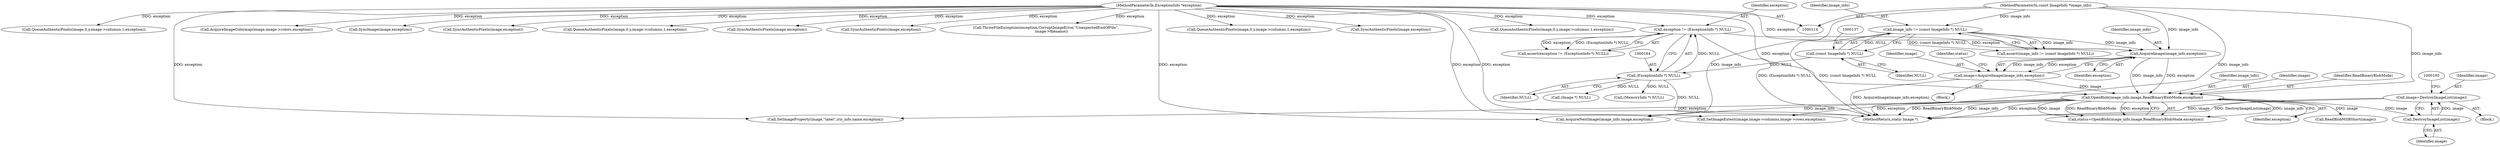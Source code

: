 digraph "0_ImageMagick_7afcf9f71043df15508e46f079387bd4689a738d@pointer" {
"1000189" [label="(Call,image=DestroyImageList(image))"];
"1000191" [label="(Call,DestroyImageList(image))"];
"1000179" [label="(Call,OpenBlob(image_info,image,ReadBinaryBlobMode,exception))"];
"1000174" [label="(Call,AcquireImage(image_info,exception))"];
"1000134" [label="(Call,image_info != (const ImageInfo *) NULL)"];
"1000115" [label="(MethodParameterIn,const ImageInfo *image_info)"];
"1000136" [label="(Call,(const ImageInfo *) NULL)"];
"1000161" [label="(Call,exception != (ExceptionInfo *) NULL)"];
"1000116" [label="(MethodParameterIn,ExceptionInfo *exception)"];
"1000163" [label="(Call,(ExceptionInfo *) NULL)"];
"1000172" [label="(Call,image=AcquireImage(image_info,exception))"];
"1000191" [label="(Call,DestroyImageList(image))"];
"1000165" [label="(Identifier,NULL)"];
"1000177" [label="(Call,status=OpenBlob(image_info,image,ReadBinaryBlobMode,exception))"];
"1001845" [label="(Call,QueueAuthenticPixels(image,0,y,image->columns,1,exception))"];
"1001642" [label="(Call,SyncAuthenticPixels(image,exception))"];
"1000176" [label="(Identifier,exception)"];
"1000183" [label="(Identifier,exception)"];
"1000174" [label="(Call,AcquireImage(image_info,exception))"];
"1000116" [label="(MethodParameterIn,ExceptionInfo *exception)"];
"1000494" [label="(Call,SetImageExtent(image,image->columns,image->rows,exception))"];
"1000179" [label="(Call,OpenBlob(image_info,image,ReadBinaryBlobMode,exception))"];
"1001724" [label="(Call,QueueAuthenticPixels(image,0,y,image->columns,1,exception))"];
"1000180" [label="(Identifier,image_info)"];
"1000194" [label="(Call,(Image *) NULL)"];
"1000192" [label="(Identifier,image)"];
"1000160" [label="(Call,assert(exception != (ExceptionInfo *) NULL))"];
"1000173" [label="(Identifier,image)"];
"1002026" [label="(MethodReturn,static Image *)"];
"1000133" [label="(Call,assert(image_info != (const ImageInfo *) NULL))"];
"1000181" [label="(Identifier,image)"];
"1000136" [label="(Call,(const ImageInfo *) NULL)"];
"1000178" [label="(Identifier,status)"];
"1000190" [label="(Identifier,image)"];
"1000115" [label="(MethodParameterIn,const ImageInfo *image_info)"];
"1000138" [label="(Identifier,NULL)"];
"1000162" [label="(Identifier,exception)"];
"1000567" [label="(Call,(MemoryInfo *) NULL)"];
"1000188" [label="(Block,)"];
"1001382" [label="(Call,QueueAuthenticPixels(image,0,y,image->columns,1,exception))"];
"1000359" [label="(Call,SetImageProperty(image,\"label\",iris_info.name,exception))"];
"1000135" [label="(Identifier,image_info)"];
"1000201" [label="(Call,ReadBlobMSBShort(image))"];
"1000134" [label="(Call,image_info != (const ImageInfo *) NULL)"];
"1000161" [label="(Call,exception != (ExceptionInfo *) NULL)"];
"1001676" [label="(Call,AcquireImageColormap(image,image->colors,exception))"];
"1000189" [label="(Call,image=DestroyImageList(image))"];
"1001921" [label="(Call,SyncImage(image,exception))"];
"1001976" [label="(Call,AcquireNextImage(image_info,image,exception))"];
"1000175" [label="(Identifier,image_info)"];
"1001499" [label="(Call,SyncAuthenticPixels(image,exception))"];
"1001563" [label="(Call,QueueAuthenticPixels(image,0,y,image->columns,1,exception))"];
"1001781" [label="(Call,SyncAuthenticPixels(image,exception))"];
"1000182" [label="(Identifier,ReadBinaryBlobMode)"];
"1001889" [label="(Call,SyncAuthenticPixels(image,exception))"];
"1001934" [label="(Call,ThrowFileException(exception,CorruptImageError,\"UnexpectedEndOfFile\",\n          image->filename))"];
"1000117" [label="(Block,)"];
"1000172" [label="(Call,image=AcquireImage(image_info,exception))"];
"1000163" [label="(Call,(ExceptionInfo *) NULL)"];
"1000189" -> "1000188"  [label="AST: "];
"1000189" -> "1000191"  [label="CFG: "];
"1000190" -> "1000189"  [label="AST: "];
"1000191" -> "1000189"  [label="AST: "];
"1000195" -> "1000189"  [label="CFG: "];
"1000189" -> "1002026"  [label="DDG: image"];
"1000189" -> "1002026"  [label="DDG: DestroyImageList(image)"];
"1000191" -> "1000189"  [label="DDG: image"];
"1000191" -> "1000192"  [label="CFG: "];
"1000192" -> "1000191"  [label="AST: "];
"1000179" -> "1000191"  [label="DDG: image"];
"1000179" -> "1000177"  [label="AST: "];
"1000179" -> "1000183"  [label="CFG: "];
"1000180" -> "1000179"  [label="AST: "];
"1000181" -> "1000179"  [label="AST: "];
"1000182" -> "1000179"  [label="AST: "];
"1000183" -> "1000179"  [label="AST: "];
"1000177" -> "1000179"  [label="CFG: "];
"1000179" -> "1002026"  [label="DDG: ReadBinaryBlobMode"];
"1000179" -> "1002026"  [label="DDG: image_info"];
"1000179" -> "1002026"  [label="DDG: exception"];
"1000179" -> "1000177"  [label="DDG: image_info"];
"1000179" -> "1000177"  [label="DDG: image"];
"1000179" -> "1000177"  [label="DDG: ReadBinaryBlobMode"];
"1000179" -> "1000177"  [label="DDG: exception"];
"1000174" -> "1000179"  [label="DDG: image_info"];
"1000174" -> "1000179"  [label="DDG: exception"];
"1000115" -> "1000179"  [label="DDG: image_info"];
"1000172" -> "1000179"  [label="DDG: image"];
"1000116" -> "1000179"  [label="DDG: exception"];
"1000179" -> "1000201"  [label="DDG: image"];
"1000179" -> "1000359"  [label="DDG: exception"];
"1000179" -> "1000494"  [label="DDG: exception"];
"1000179" -> "1001976"  [label="DDG: image_info"];
"1000174" -> "1000172"  [label="AST: "];
"1000174" -> "1000176"  [label="CFG: "];
"1000175" -> "1000174"  [label="AST: "];
"1000176" -> "1000174"  [label="AST: "];
"1000172" -> "1000174"  [label="CFG: "];
"1000174" -> "1000172"  [label="DDG: image_info"];
"1000174" -> "1000172"  [label="DDG: exception"];
"1000134" -> "1000174"  [label="DDG: image_info"];
"1000115" -> "1000174"  [label="DDG: image_info"];
"1000161" -> "1000174"  [label="DDG: exception"];
"1000116" -> "1000174"  [label="DDG: exception"];
"1000134" -> "1000133"  [label="AST: "];
"1000134" -> "1000136"  [label="CFG: "];
"1000135" -> "1000134"  [label="AST: "];
"1000136" -> "1000134"  [label="AST: "];
"1000133" -> "1000134"  [label="CFG: "];
"1000134" -> "1002026"  [label="DDG: (const ImageInfo *) NULL"];
"1000134" -> "1000133"  [label="DDG: image_info"];
"1000134" -> "1000133"  [label="DDG: (const ImageInfo *) NULL"];
"1000115" -> "1000134"  [label="DDG: image_info"];
"1000136" -> "1000134"  [label="DDG: NULL"];
"1000115" -> "1000114"  [label="AST: "];
"1000115" -> "1002026"  [label="DDG: image_info"];
"1000115" -> "1001976"  [label="DDG: image_info"];
"1000136" -> "1000138"  [label="CFG: "];
"1000137" -> "1000136"  [label="AST: "];
"1000138" -> "1000136"  [label="AST: "];
"1000136" -> "1000163"  [label="DDG: NULL"];
"1000161" -> "1000160"  [label="AST: "];
"1000161" -> "1000163"  [label="CFG: "];
"1000162" -> "1000161"  [label="AST: "];
"1000163" -> "1000161"  [label="AST: "];
"1000160" -> "1000161"  [label="CFG: "];
"1000161" -> "1002026"  [label="DDG: (ExceptionInfo *) NULL"];
"1000161" -> "1000160"  [label="DDG: exception"];
"1000161" -> "1000160"  [label="DDG: (ExceptionInfo *) NULL"];
"1000116" -> "1000161"  [label="DDG: exception"];
"1000163" -> "1000161"  [label="DDG: NULL"];
"1000116" -> "1000114"  [label="AST: "];
"1000116" -> "1002026"  [label="DDG: exception"];
"1000116" -> "1000359"  [label="DDG: exception"];
"1000116" -> "1000494"  [label="DDG: exception"];
"1000116" -> "1001382"  [label="DDG: exception"];
"1000116" -> "1001499"  [label="DDG: exception"];
"1000116" -> "1001563"  [label="DDG: exception"];
"1000116" -> "1001642"  [label="DDG: exception"];
"1000116" -> "1001676"  [label="DDG: exception"];
"1000116" -> "1001724"  [label="DDG: exception"];
"1000116" -> "1001781"  [label="DDG: exception"];
"1000116" -> "1001845"  [label="DDG: exception"];
"1000116" -> "1001889"  [label="DDG: exception"];
"1000116" -> "1001921"  [label="DDG: exception"];
"1000116" -> "1001934"  [label="DDG: exception"];
"1000116" -> "1001976"  [label="DDG: exception"];
"1000163" -> "1000165"  [label="CFG: "];
"1000164" -> "1000163"  [label="AST: "];
"1000165" -> "1000163"  [label="AST: "];
"1000163" -> "1002026"  [label="DDG: NULL"];
"1000163" -> "1000194"  [label="DDG: NULL"];
"1000163" -> "1000567"  [label="DDG: NULL"];
"1000172" -> "1000117"  [label="AST: "];
"1000173" -> "1000172"  [label="AST: "];
"1000178" -> "1000172"  [label="CFG: "];
"1000172" -> "1002026"  [label="DDG: AcquireImage(image_info,exception)"];
}
